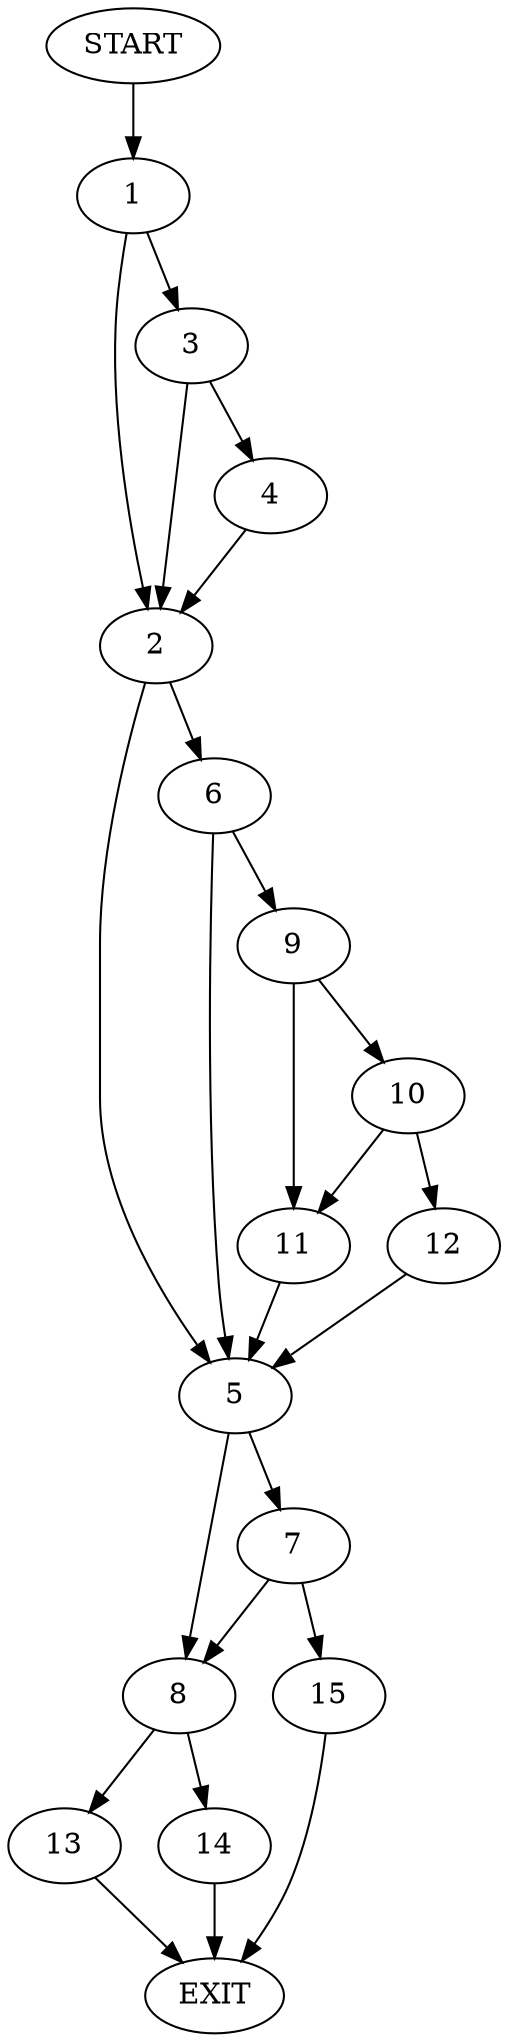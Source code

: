 digraph {
0 [label="START"]
16 [label="EXIT"]
0 -> 1
1 -> 2
1 -> 3
3 -> 2
3 -> 4
2 -> 5
2 -> 6
4 -> 2
5 -> 7
5 -> 8
6 -> 5
6 -> 9
9 -> 10
9 -> 11
10 -> 12
10 -> 11
11 -> 5
12 -> 5
8 -> 13
8 -> 14
7 -> 15
7 -> 8
15 -> 16
14 -> 16
13 -> 16
}
